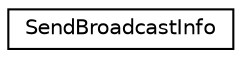 digraph "Graphical Class Hierarchy"
{
  edge [fontname="Helvetica",fontsize="10",labelfontname="Helvetica",labelfontsize="10"];
  node [fontname="Helvetica",fontsize="10",shape=record];
  rankdir="LR";
  Node0 [label="SendBroadcastInfo",height=0.2,width=0.4,color="black", fillcolor="white", style="filled",URL="$struct_send_broadcast_info.html",tooltip="Send Broadcast info. "];
}
